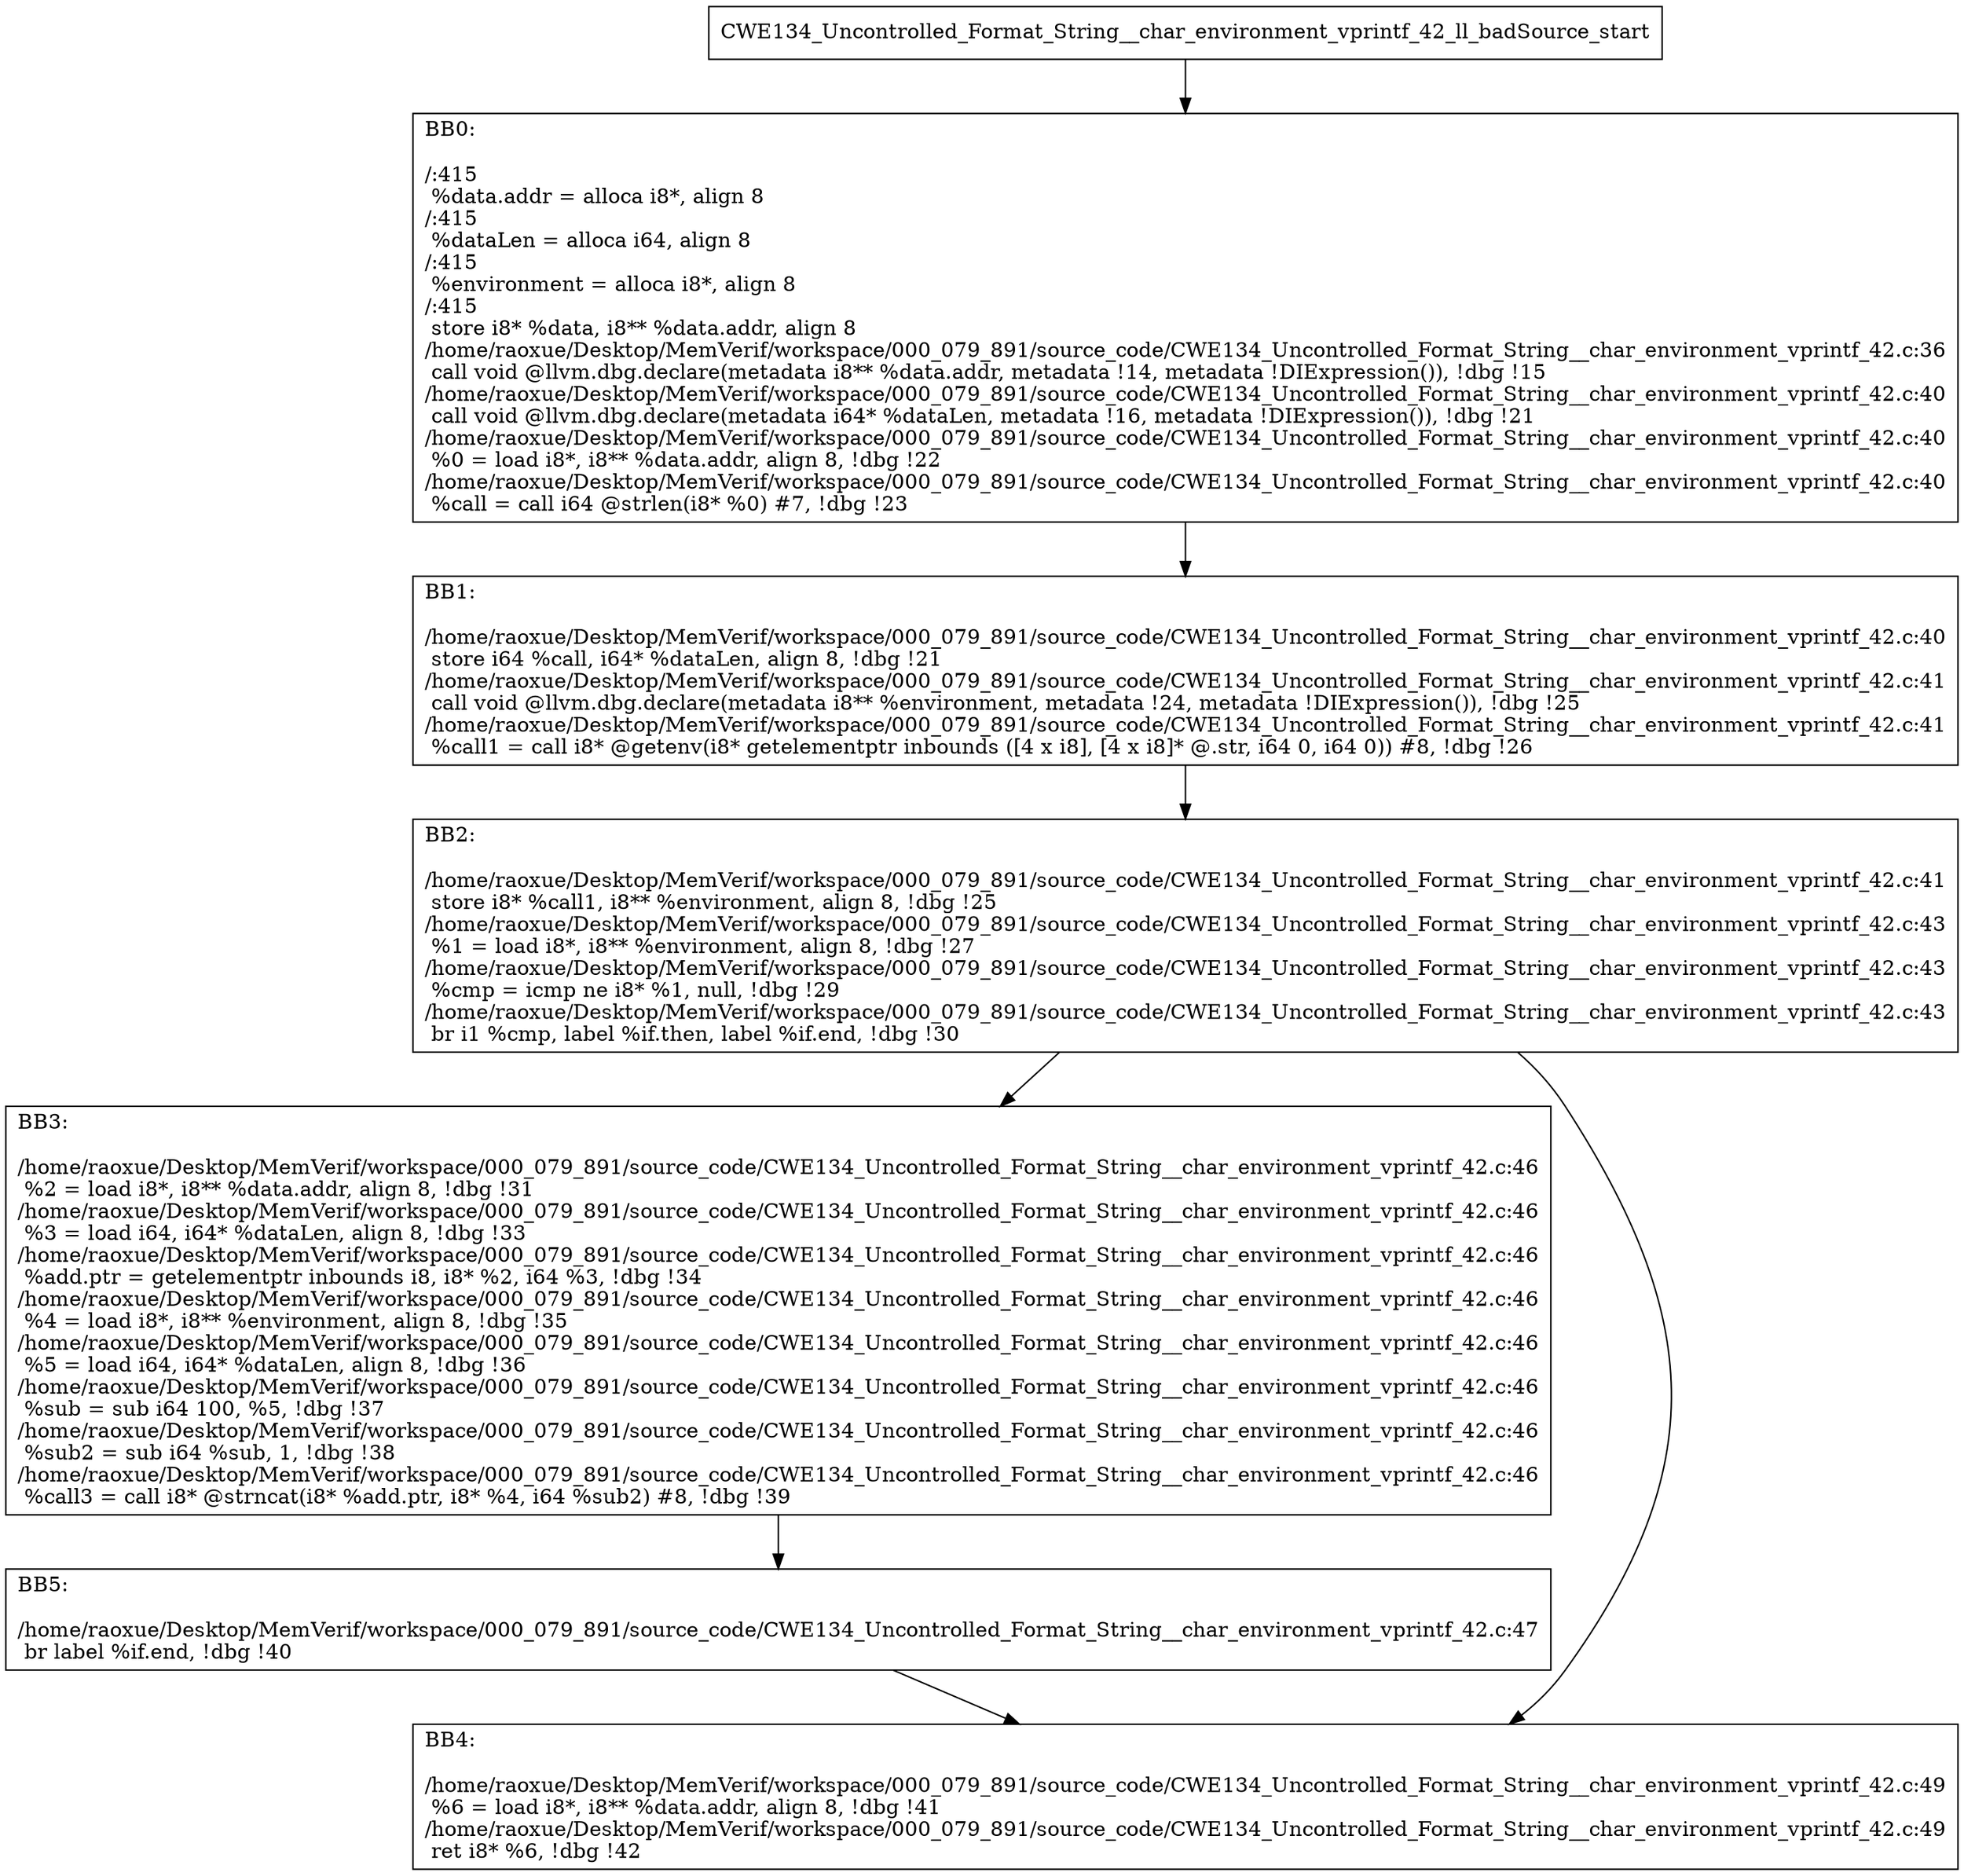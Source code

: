 digraph "CFG for'CWE134_Uncontrolled_Format_String__char_environment_vprintf_42_ll_badSource' function" {
	BBCWE134_Uncontrolled_Format_String__char_environment_vprintf_42_ll_badSource_start[shape=record,label="{CWE134_Uncontrolled_Format_String__char_environment_vprintf_42_ll_badSource_start}"];
	BBCWE134_Uncontrolled_Format_String__char_environment_vprintf_42_ll_badSource_start-> CWE134_Uncontrolled_Format_String__char_environment_vprintf_42_ll_badSourceBB0;
	CWE134_Uncontrolled_Format_String__char_environment_vprintf_42_ll_badSourceBB0 [shape=record, label="{BB0:\l\l/:415\l
  %data.addr = alloca i8*, align 8\l
/:415\l
  %dataLen = alloca i64, align 8\l
/:415\l
  %environment = alloca i8*, align 8\l
/:415\l
  store i8* %data, i8** %data.addr, align 8\l
/home/raoxue/Desktop/MemVerif/workspace/000_079_891/source_code/CWE134_Uncontrolled_Format_String__char_environment_vprintf_42.c:36\l
  call void @llvm.dbg.declare(metadata i8** %data.addr, metadata !14, metadata !DIExpression()), !dbg !15\l
/home/raoxue/Desktop/MemVerif/workspace/000_079_891/source_code/CWE134_Uncontrolled_Format_String__char_environment_vprintf_42.c:40\l
  call void @llvm.dbg.declare(metadata i64* %dataLen, metadata !16, metadata !DIExpression()), !dbg !21\l
/home/raoxue/Desktop/MemVerif/workspace/000_079_891/source_code/CWE134_Uncontrolled_Format_String__char_environment_vprintf_42.c:40\l
  %0 = load i8*, i8** %data.addr, align 8, !dbg !22\l
/home/raoxue/Desktop/MemVerif/workspace/000_079_891/source_code/CWE134_Uncontrolled_Format_String__char_environment_vprintf_42.c:40\l
  %call = call i64 @strlen(i8* %0) #7, !dbg !23\l
}"];
	CWE134_Uncontrolled_Format_String__char_environment_vprintf_42_ll_badSourceBB0-> CWE134_Uncontrolled_Format_String__char_environment_vprintf_42_ll_badSourceBB1;
	CWE134_Uncontrolled_Format_String__char_environment_vprintf_42_ll_badSourceBB1 [shape=record, label="{BB1:\l\l/home/raoxue/Desktop/MemVerif/workspace/000_079_891/source_code/CWE134_Uncontrolled_Format_String__char_environment_vprintf_42.c:40\l
  store i64 %call, i64* %dataLen, align 8, !dbg !21\l
/home/raoxue/Desktop/MemVerif/workspace/000_079_891/source_code/CWE134_Uncontrolled_Format_String__char_environment_vprintf_42.c:41\l
  call void @llvm.dbg.declare(metadata i8** %environment, metadata !24, metadata !DIExpression()), !dbg !25\l
/home/raoxue/Desktop/MemVerif/workspace/000_079_891/source_code/CWE134_Uncontrolled_Format_String__char_environment_vprintf_42.c:41\l
  %call1 = call i8* @getenv(i8* getelementptr inbounds ([4 x i8], [4 x i8]* @.str, i64 0, i64 0)) #8, !dbg !26\l
}"];
	CWE134_Uncontrolled_Format_String__char_environment_vprintf_42_ll_badSourceBB1-> CWE134_Uncontrolled_Format_String__char_environment_vprintf_42_ll_badSourceBB2;
	CWE134_Uncontrolled_Format_String__char_environment_vprintf_42_ll_badSourceBB2 [shape=record, label="{BB2:\l\l/home/raoxue/Desktop/MemVerif/workspace/000_079_891/source_code/CWE134_Uncontrolled_Format_String__char_environment_vprintf_42.c:41\l
  store i8* %call1, i8** %environment, align 8, !dbg !25\l
/home/raoxue/Desktop/MemVerif/workspace/000_079_891/source_code/CWE134_Uncontrolled_Format_String__char_environment_vprintf_42.c:43\l
  %1 = load i8*, i8** %environment, align 8, !dbg !27\l
/home/raoxue/Desktop/MemVerif/workspace/000_079_891/source_code/CWE134_Uncontrolled_Format_String__char_environment_vprintf_42.c:43\l
  %cmp = icmp ne i8* %1, null, !dbg !29\l
/home/raoxue/Desktop/MemVerif/workspace/000_079_891/source_code/CWE134_Uncontrolled_Format_String__char_environment_vprintf_42.c:43\l
  br i1 %cmp, label %if.then, label %if.end, !dbg !30\l
}"];
	CWE134_Uncontrolled_Format_String__char_environment_vprintf_42_ll_badSourceBB2-> CWE134_Uncontrolled_Format_String__char_environment_vprintf_42_ll_badSourceBB3;
	CWE134_Uncontrolled_Format_String__char_environment_vprintf_42_ll_badSourceBB2-> CWE134_Uncontrolled_Format_String__char_environment_vprintf_42_ll_badSourceBB4;
	CWE134_Uncontrolled_Format_String__char_environment_vprintf_42_ll_badSourceBB3 [shape=record, label="{BB3:\l\l/home/raoxue/Desktop/MemVerif/workspace/000_079_891/source_code/CWE134_Uncontrolled_Format_String__char_environment_vprintf_42.c:46\l
  %2 = load i8*, i8** %data.addr, align 8, !dbg !31\l
/home/raoxue/Desktop/MemVerif/workspace/000_079_891/source_code/CWE134_Uncontrolled_Format_String__char_environment_vprintf_42.c:46\l
  %3 = load i64, i64* %dataLen, align 8, !dbg !33\l
/home/raoxue/Desktop/MemVerif/workspace/000_079_891/source_code/CWE134_Uncontrolled_Format_String__char_environment_vprintf_42.c:46\l
  %add.ptr = getelementptr inbounds i8, i8* %2, i64 %3, !dbg !34\l
/home/raoxue/Desktop/MemVerif/workspace/000_079_891/source_code/CWE134_Uncontrolled_Format_String__char_environment_vprintf_42.c:46\l
  %4 = load i8*, i8** %environment, align 8, !dbg !35\l
/home/raoxue/Desktop/MemVerif/workspace/000_079_891/source_code/CWE134_Uncontrolled_Format_String__char_environment_vprintf_42.c:46\l
  %5 = load i64, i64* %dataLen, align 8, !dbg !36\l
/home/raoxue/Desktop/MemVerif/workspace/000_079_891/source_code/CWE134_Uncontrolled_Format_String__char_environment_vprintf_42.c:46\l
  %sub = sub i64 100, %5, !dbg !37\l
/home/raoxue/Desktop/MemVerif/workspace/000_079_891/source_code/CWE134_Uncontrolled_Format_String__char_environment_vprintf_42.c:46\l
  %sub2 = sub i64 %sub, 1, !dbg !38\l
/home/raoxue/Desktop/MemVerif/workspace/000_079_891/source_code/CWE134_Uncontrolled_Format_String__char_environment_vprintf_42.c:46\l
  %call3 = call i8* @strncat(i8* %add.ptr, i8* %4, i64 %sub2) #8, !dbg !39\l
}"];
	CWE134_Uncontrolled_Format_String__char_environment_vprintf_42_ll_badSourceBB3-> CWE134_Uncontrolled_Format_String__char_environment_vprintf_42_ll_badSourceBB5;
	CWE134_Uncontrolled_Format_String__char_environment_vprintf_42_ll_badSourceBB5 [shape=record, label="{BB5:\l\l/home/raoxue/Desktop/MemVerif/workspace/000_079_891/source_code/CWE134_Uncontrolled_Format_String__char_environment_vprintf_42.c:47\l
  br label %if.end, !dbg !40\l
}"];
	CWE134_Uncontrolled_Format_String__char_environment_vprintf_42_ll_badSourceBB5-> CWE134_Uncontrolled_Format_String__char_environment_vprintf_42_ll_badSourceBB4;
	CWE134_Uncontrolled_Format_String__char_environment_vprintf_42_ll_badSourceBB4 [shape=record, label="{BB4:\l\l/home/raoxue/Desktop/MemVerif/workspace/000_079_891/source_code/CWE134_Uncontrolled_Format_String__char_environment_vprintf_42.c:49\l
  %6 = load i8*, i8** %data.addr, align 8, !dbg !41\l
/home/raoxue/Desktop/MemVerif/workspace/000_079_891/source_code/CWE134_Uncontrolled_Format_String__char_environment_vprintf_42.c:49\l
  ret i8* %6, !dbg !42\l
}"];
}
